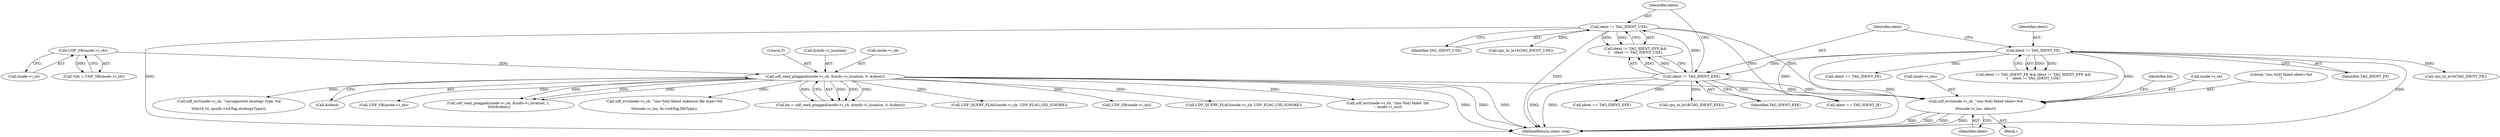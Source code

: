 digraph "0_linux_c03aa9f6e1f938618e6db2e23afef0574efeeb65@pointer" {
"1000167" [label="(Call,udf_err(inode->i_sb, \"(ino %ld) failed ident=%d\n\",\n\t\t\tinode->i_ino, ident))"];
"1000128" [label="(Call,udf_read_ptagged(inode->i_sb, &iinfo->i_location, 0, &ident))"];
"1000121" [label="(Call,UDF_SB(inode->i_sb))"];
"1000163" [label="(Call,ident != TAG_IDENT_USE)"];
"1000160" [label="(Call,ident != TAG_IDENT_EFE)"];
"1000156" [label="(Call,ident != TAG_IDENT_FE)"];
"1000166" [label="(Block,)"];
"1000177" [label="(Identifier,bh)"];
"1000121" [label="(Call,UDF_SB(inode->i_sb))"];
"1000505" [label="(Call,cpu_to_le16(TAG_IDENT_USE))"];
"1000221" [label="(Call,ident == TAG_IDENT_IE)"];
"1000137" [label="(Call,&ident)"];
"1000600" [label="(Call,UDF_SB(inode->i_sb))"];
"1000175" [label="(Identifier,ident)"];
"1000208" [label="(Call,udf_read_ptagged(inode->i_sb, &iinfo->i_location, 1,\n \t\t\t\t\t&ident))"];
"1000162" [label="(Identifier,TAG_IDENT_EFE)"];
"1000161" [label="(Identifier,ident)"];
"1000168" [label="(Call,inode->i_sb)"];
"1000122" [label="(Call,inode->i_sb)"];
"1000155" [label="(Call,ident != TAG_IDENT_FE && ident != TAG_IDENT_EFE &&\n\t    ident != TAG_IDENT_USE)"];
"1000163" [label="(Call,ident != TAG_IDENT_USE)"];
"1000171" [label="(Literal,\"(ino %ld) failed ident=%d\n\")"];
"1001098" [label="(Call,udf_err(inode->i_sb, \"(ino %ld) failed unknown file type=%d\n\",\n\t\t\tinode->i_ino, fe->icbTag.fileType))"];
"1000172" [label="(Call,inode->i_ino)"];
"1000126" [label="(Call,bh = udf_read_ptagged(inode->i_sb, &iinfo->i_location, 0, &ident))"];
"1000271" [label="(Call,ident == TAG_IDENT_EFE)"];
"1000158" [label="(Identifier,TAG_IDENT_FE)"];
"1000449" [label="(Call,cpu_to_le16(TAG_IDENT_FE))"];
"1000619" [label="(Call,UDF_QUERY_FLAG(inode->i_sb, UDF_FLAG_GID_IGNORE))"];
"1000160" [label="(Call,ident != TAG_IDENT_EFE)"];
"1000128" [label="(Call,udf_read_ptagged(inode->i_sb, &iinfo->i_location, 0, &ident))"];
"1000634" [label="(Call,UDF_SB(inode->i_sb))"];
"1000585" [label="(Call,UDF_QUERY_FLAG(inode->i_sb, UDF_FLAG_UID_IGNORE))"];
"1000119" [label="(Call,*sbi = UDF_SB(inode->i_sb))"];
"1000143" [label="(Call,udf_err(inode->i_sb, \"(ino %ld) failed !bh\n\", inode->i_ino))"];
"1000136" [label="(Literal,0)"];
"1000165" [label="(Identifier,TAG_IDENT_USE)"];
"1000159" [label="(Call,ident != TAG_IDENT_EFE &&\n\t    ident != TAG_IDENT_USE)"];
"1000132" [label="(Call,&iinfo->i_location)"];
"1000157" [label="(Identifier,ident)"];
"1000167" [label="(Call,udf_err(inode->i_sb, \"(ino %ld) failed ident=%d\n\",\n\t\t\tinode->i_ino, ident))"];
"1000393" [label="(Call,cpu_to_le16(TAG_IDENT_EFE))"];
"1000164" [label="(Identifier,ident)"];
"1001156" [label="(MethodReturn,static void)"];
"1000156" [label="(Call,ident != TAG_IDENT_FE)"];
"1000308" [label="(Call,udf_err(inode->i_sb, \"unsupported strategy type: %d\n\",\n\t\t\tle16_to_cpu(fe->icbTag.strategyType)))"];
"1000268" [label="(Call,ident == TAG_IDENT_FE)"];
"1000129" [label="(Call,inode->i_sb)"];
"1000167" -> "1000166"  [label="AST: "];
"1000167" -> "1000175"  [label="CFG: "];
"1000168" -> "1000167"  [label="AST: "];
"1000171" -> "1000167"  [label="AST: "];
"1000172" -> "1000167"  [label="AST: "];
"1000175" -> "1000167"  [label="AST: "];
"1000177" -> "1000167"  [label="CFG: "];
"1000167" -> "1001156"  [label="DDG: "];
"1000167" -> "1001156"  [label="DDG: "];
"1000167" -> "1001156"  [label="DDG: "];
"1000167" -> "1001156"  [label="DDG: "];
"1000128" -> "1000167"  [label="DDG: "];
"1000163" -> "1000167"  [label="DDG: "];
"1000156" -> "1000167"  [label="DDG: "];
"1000160" -> "1000167"  [label="DDG: "];
"1000128" -> "1000126"  [label="AST: "];
"1000128" -> "1000137"  [label="CFG: "];
"1000129" -> "1000128"  [label="AST: "];
"1000132" -> "1000128"  [label="AST: "];
"1000136" -> "1000128"  [label="AST: "];
"1000137" -> "1000128"  [label="AST: "];
"1000126" -> "1000128"  [label="CFG: "];
"1000128" -> "1001156"  [label="DDG: "];
"1000128" -> "1001156"  [label="DDG: "];
"1000128" -> "1001156"  [label="DDG: "];
"1000128" -> "1000126"  [label="DDG: "];
"1000128" -> "1000126"  [label="DDG: "];
"1000128" -> "1000126"  [label="DDG: "];
"1000128" -> "1000126"  [label="DDG: "];
"1000121" -> "1000128"  [label="DDG: "];
"1000128" -> "1000143"  [label="DDG: "];
"1000128" -> "1000208"  [label="DDG: "];
"1000128" -> "1000208"  [label="DDG: "];
"1000128" -> "1000208"  [label="DDG: "];
"1000128" -> "1000308"  [label="DDG: "];
"1000128" -> "1000585"  [label="DDG: "];
"1000128" -> "1000600"  [label="DDG: "];
"1000128" -> "1000619"  [label="DDG: "];
"1000128" -> "1000634"  [label="DDG: "];
"1000128" -> "1001098"  [label="DDG: "];
"1000121" -> "1000119"  [label="AST: "];
"1000121" -> "1000122"  [label="CFG: "];
"1000122" -> "1000121"  [label="AST: "];
"1000119" -> "1000121"  [label="CFG: "];
"1000121" -> "1000119"  [label="DDG: "];
"1000163" -> "1000159"  [label="AST: "];
"1000163" -> "1000165"  [label="CFG: "];
"1000164" -> "1000163"  [label="AST: "];
"1000165" -> "1000163"  [label="AST: "];
"1000159" -> "1000163"  [label="CFG: "];
"1000163" -> "1001156"  [label="DDG: "];
"1000163" -> "1001156"  [label="DDG: "];
"1000163" -> "1000159"  [label="DDG: "];
"1000163" -> "1000159"  [label="DDG: "];
"1000160" -> "1000163"  [label="DDG: "];
"1000163" -> "1000221"  [label="DDG: "];
"1000163" -> "1000505"  [label="DDG: "];
"1000160" -> "1000159"  [label="AST: "];
"1000160" -> "1000162"  [label="CFG: "];
"1000161" -> "1000160"  [label="AST: "];
"1000162" -> "1000160"  [label="AST: "];
"1000164" -> "1000160"  [label="CFG: "];
"1000159" -> "1000160"  [label="CFG: "];
"1000160" -> "1001156"  [label="DDG: "];
"1000160" -> "1001156"  [label="DDG: "];
"1000160" -> "1000159"  [label="DDG: "];
"1000160" -> "1000159"  [label="DDG: "];
"1000156" -> "1000160"  [label="DDG: "];
"1000160" -> "1000221"  [label="DDG: "];
"1000160" -> "1000271"  [label="DDG: "];
"1000160" -> "1000393"  [label="DDG: "];
"1000156" -> "1000155"  [label="AST: "];
"1000156" -> "1000158"  [label="CFG: "];
"1000157" -> "1000156"  [label="AST: "];
"1000158" -> "1000156"  [label="AST: "];
"1000161" -> "1000156"  [label="CFG: "];
"1000155" -> "1000156"  [label="CFG: "];
"1000156" -> "1001156"  [label="DDG: "];
"1000156" -> "1001156"  [label="DDG: "];
"1000156" -> "1000155"  [label="DDG: "];
"1000156" -> "1000155"  [label="DDG: "];
"1000156" -> "1000221"  [label="DDG: "];
"1000156" -> "1000268"  [label="DDG: "];
"1000156" -> "1000449"  [label="DDG: "];
}
